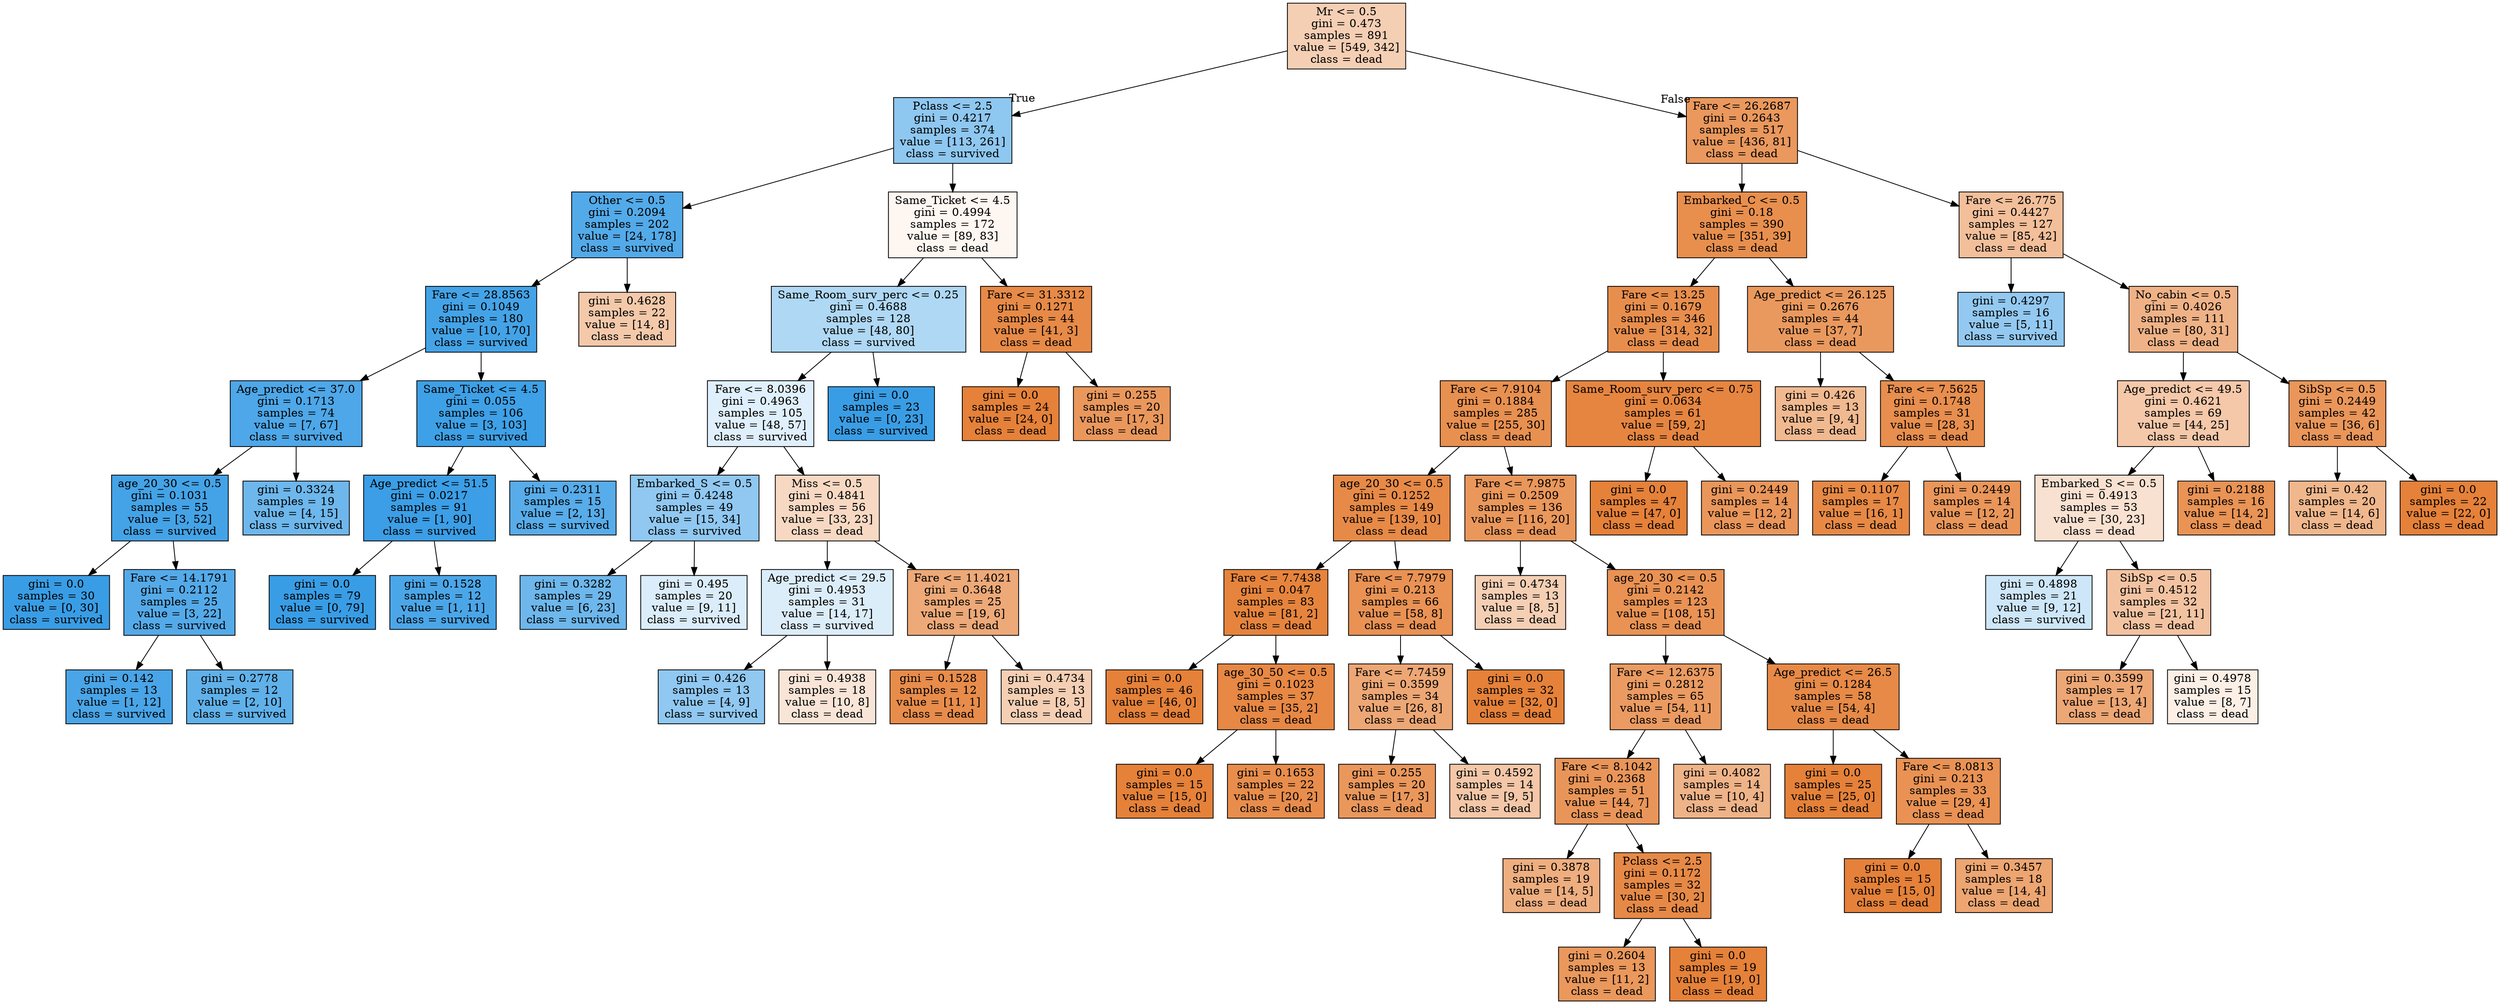 digraph Tree {
node [shape=box, style="filled", color="black"] ;
0 [label="Mr <= 0.5\ngini = 0.473\nsamples = 891\nvalue = [549, 342]\nclass = dead", fillcolor="#e5813960"] ;
1 [label="Pclass <= 2.5\ngini = 0.4217\nsamples = 374\nvalue = [113, 261]\nclass = survived", fillcolor="#399de591"] ;
0 -> 1 [labeldistance=2.5, labelangle=45, headlabel="True"] ;
2 [label="Other <= 0.5\ngini = 0.2094\nsamples = 202\nvalue = [24, 178]\nclass = survived", fillcolor="#399de5dd"] ;
1 -> 2 ;
3 [label="Fare <= 28.8563\ngini = 0.1049\nsamples = 180\nvalue = [10, 170]\nclass = survived", fillcolor="#399de5f0"] ;
2 -> 3 ;
4 [label="Age_predict <= 37.0\ngini = 0.1713\nsamples = 74\nvalue = [7, 67]\nclass = survived", fillcolor="#399de5e4"] ;
3 -> 4 ;
5 [label="age_20_30 <= 0.5\ngini = 0.1031\nsamples = 55\nvalue = [3, 52]\nclass = survived", fillcolor="#399de5f0"] ;
4 -> 5 ;
6 [label="gini = 0.0\nsamples = 30\nvalue = [0, 30]\nclass = survived", fillcolor="#399de5ff"] ;
5 -> 6 ;
7 [label="Fare <= 14.1791\ngini = 0.2112\nsamples = 25\nvalue = [3, 22]\nclass = survived", fillcolor="#399de5dc"] ;
5 -> 7 ;
8 [label="gini = 0.142\nsamples = 13\nvalue = [1, 12]\nclass = survived", fillcolor="#399de5ea"] ;
7 -> 8 ;
9 [label="gini = 0.2778\nsamples = 12\nvalue = [2, 10]\nclass = survived", fillcolor="#399de5cc"] ;
7 -> 9 ;
10 [label="gini = 0.3324\nsamples = 19\nvalue = [4, 15]\nclass = survived", fillcolor="#399de5bb"] ;
4 -> 10 ;
11 [label="Same_Ticket <= 4.5\ngini = 0.055\nsamples = 106\nvalue = [3, 103]\nclass = survived", fillcolor="#399de5f8"] ;
3 -> 11 ;
12 [label="Age_predict <= 51.5\ngini = 0.0217\nsamples = 91\nvalue = [1, 90]\nclass = survived", fillcolor="#399de5fc"] ;
11 -> 12 ;
13 [label="gini = 0.0\nsamples = 79\nvalue = [0, 79]\nclass = survived", fillcolor="#399de5ff"] ;
12 -> 13 ;
14 [label="gini = 0.1528\nsamples = 12\nvalue = [1, 11]\nclass = survived", fillcolor="#399de5e8"] ;
12 -> 14 ;
15 [label="gini = 0.2311\nsamples = 15\nvalue = [2, 13]\nclass = survived", fillcolor="#399de5d8"] ;
11 -> 15 ;
16 [label="gini = 0.4628\nsamples = 22\nvalue = [14, 8]\nclass = dead", fillcolor="#e581396d"] ;
2 -> 16 ;
17 [label="Same_Ticket <= 4.5\ngini = 0.4994\nsamples = 172\nvalue = [89, 83]\nclass = dead", fillcolor="#e5813911"] ;
1 -> 17 ;
18 [label="Same_Room_surv_perc <= 0.25\ngini = 0.4688\nsamples = 128\nvalue = [48, 80]\nclass = survived", fillcolor="#399de566"] ;
17 -> 18 ;
19 [label="Fare <= 8.0396\ngini = 0.4963\nsamples = 105\nvalue = [48, 57]\nclass = survived", fillcolor="#399de528"] ;
18 -> 19 ;
20 [label="Embarked_S <= 0.5\ngini = 0.4248\nsamples = 49\nvalue = [15, 34]\nclass = survived", fillcolor="#399de58e"] ;
19 -> 20 ;
21 [label="gini = 0.3282\nsamples = 29\nvalue = [6, 23]\nclass = survived", fillcolor="#399de5bc"] ;
20 -> 21 ;
22 [label="gini = 0.495\nsamples = 20\nvalue = [9, 11]\nclass = survived", fillcolor="#399de52e"] ;
20 -> 22 ;
23 [label="Miss <= 0.5\ngini = 0.4841\nsamples = 56\nvalue = [33, 23]\nclass = dead", fillcolor="#e581394d"] ;
19 -> 23 ;
24 [label="Age_predict <= 29.5\ngini = 0.4953\nsamples = 31\nvalue = [14, 17]\nclass = survived", fillcolor="#399de52d"] ;
23 -> 24 ;
25 [label="gini = 0.426\nsamples = 13\nvalue = [4, 9]\nclass = survived", fillcolor="#399de58e"] ;
24 -> 25 ;
26 [label="gini = 0.4938\nsamples = 18\nvalue = [10, 8]\nclass = dead", fillcolor="#e5813933"] ;
24 -> 26 ;
27 [label="Fare <= 11.4021\ngini = 0.3648\nsamples = 25\nvalue = [19, 6]\nclass = dead", fillcolor="#e58139ae"] ;
23 -> 27 ;
28 [label="gini = 0.1528\nsamples = 12\nvalue = [11, 1]\nclass = dead", fillcolor="#e58139e8"] ;
27 -> 28 ;
29 [label="gini = 0.4734\nsamples = 13\nvalue = [8, 5]\nclass = dead", fillcolor="#e5813960"] ;
27 -> 29 ;
30 [label="gini = 0.0\nsamples = 23\nvalue = [0, 23]\nclass = survived", fillcolor="#399de5ff"] ;
18 -> 30 ;
31 [label="Fare <= 31.3312\ngini = 0.1271\nsamples = 44\nvalue = [41, 3]\nclass = dead", fillcolor="#e58139ec"] ;
17 -> 31 ;
32 [label="gini = 0.0\nsamples = 24\nvalue = [24, 0]\nclass = dead", fillcolor="#e58139ff"] ;
31 -> 32 ;
33 [label="gini = 0.255\nsamples = 20\nvalue = [17, 3]\nclass = dead", fillcolor="#e58139d2"] ;
31 -> 33 ;
34 [label="Fare <= 26.2687\ngini = 0.2643\nsamples = 517\nvalue = [436, 81]\nclass = dead", fillcolor="#e58139d0"] ;
0 -> 34 [labeldistance=2.5, labelangle=-45, headlabel="False"] ;
35 [label="Embarked_C <= 0.5\ngini = 0.18\nsamples = 390\nvalue = [351, 39]\nclass = dead", fillcolor="#e58139e3"] ;
34 -> 35 ;
36 [label="Fare <= 13.25\ngini = 0.1679\nsamples = 346\nvalue = [314, 32]\nclass = dead", fillcolor="#e58139e5"] ;
35 -> 36 ;
37 [label="Fare <= 7.9104\ngini = 0.1884\nsamples = 285\nvalue = [255, 30]\nclass = dead", fillcolor="#e58139e1"] ;
36 -> 37 ;
38 [label="age_20_30 <= 0.5\ngini = 0.1252\nsamples = 149\nvalue = [139, 10]\nclass = dead", fillcolor="#e58139ed"] ;
37 -> 38 ;
39 [label="Fare <= 7.7438\ngini = 0.047\nsamples = 83\nvalue = [81, 2]\nclass = dead", fillcolor="#e58139f9"] ;
38 -> 39 ;
40 [label="gini = 0.0\nsamples = 46\nvalue = [46, 0]\nclass = dead", fillcolor="#e58139ff"] ;
39 -> 40 ;
41 [label="age_30_50 <= 0.5\ngini = 0.1023\nsamples = 37\nvalue = [35, 2]\nclass = dead", fillcolor="#e58139f0"] ;
39 -> 41 ;
42 [label="gini = 0.0\nsamples = 15\nvalue = [15, 0]\nclass = dead", fillcolor="#e58139ff"] ;
41 -> 42 ;
43 [label="gini = 0.1653\nsamples = 22\nvalue = [20, 2]\nclass = dead", fillcolor="#e58139e6"] ;
41 -> 43 ;
44 [label="Fare <= 7.7979\ngini = 0.213\nsamples = 66\nvalue = [58, 8]\nclass = dead", fillcolor="#e58139dc"] ;
38 -> 44 ;
45 [label="Fare <= 7.7459\ngini = 0.3599\nsamples = 34\nvalue = [26, 8]\nclass = dead", fillcolor="#e58139b1"] ;
44 -> 45 ;
46 [label="gini = 0.255\nsamples = 20\nvalue = [17, 3]\nclass = dead", fillcolor="#e58139d2"] ;
45 -> 46 ;
47 [label="gini = 0.4592\nsamples = 14\nvalue = [9, 5]\nclass = dead", fillcolor="#e5813971"] ;
45 -> 47 ;
48 [label="gini = 0.0\nsamples = 32\nvalue = [32, 0]\nclass = dead", fillcolor="#e58139ff"] ;
44 -> 48 ;
49 [label="Fare <= 7.9875\ngini = 0.2509\nsamples = 136\nvalue = [116, 20]\nclass = dead", fillcolor="#e58139d3"] ;
37 -> 49 ;
50 [label="gini = 0.4734\nsamples = 13\nvalue = [8, 5]\nclass = dead", fillcolor="#e5813960"] ;
49 -> 50 ;
51 [label="age_20_30 <= 0.5\ngini = 0.2142\nsamples = 123\nvalue = [108, 15]\nclass = dead", fillcolor="#e58139dc"] ;
49 -> 51 ;
52 [label="Fare <= 12.6375\ngini = 0.2812\nsamples = 65\nvalue = [54, 11]\nclass = dead", fillcolor="#e58139cb"] ;
51 -> 52 ;
53 [label="Fare <= 8.1042\ngini = 0.2368\nsamples = 51\nvalue = [44, 7]\nclass = dead", fillcolor="#e58139d6"] ;
52 -> 53 ;
54 [label="gini = 0.3878\nsamples = 19\nvalue = [14, 5]\nclass = dead", fillcolor="#e58139a4"] ;
53 -> 54 ;
55 [label="Pclass <= 2.5\ngini = 0.1172\nsamples = 32\nvalue = [30, 2]\nclass = dead", fillcolor="#e58139ee"] ;
53 -> 55 ;
56 [label="gini = 0.2604\nsamples = 13\nvalue = [11, 2]\nclass = dead", fillcolor="#e58139d1"] ;
55 -> 56 ;
57 [label="gini = 0.0\nsamples = 19\nvalue = [19, 0]\nclass = dead", fillcolor="#e58139ff"] ;
55 -> 57 ;
58 [label="gini = 0.4082\nsamples = 14\nvalue = [10, 4]\nclass = dead", fillcolor="#e5813999"] ;
52 -> 58 ;
59 [label="Age_predict <= 26.5\ngini = 0.1284\nsamples = 58\nvalue = [54, 4]\nclass = dead", fillcolor="#e58139ec"] ;
51 -> 59 ;
60 [label="gini = 0.0\nsamples = 25\nvalue = [25, 0]\nclass = dead", fillcolor="#e58139ff"] ;
59 -> 60 ;
61 [label="Fare <= 8.0813\ngini = 0.213\nsamples = 33\nvalue = [29, 4]\nclass = dead", fillcolor="#e58139dc"] ;
59 -> 61 ;
62 [label="gini = 0.0\nsamples = 15\nvalue = [15, 0]\nclass = dead", fillcolor="#e58139ff"] ;
61 -> 62 ;
63 [label="gini = 0.3457\nsamples = 18\nvalue = [14, 4]\nclass = dead", fillcolor="#e58139b6"] ;
61 -> 63 ;
64 [label="Same_Room_surv_perc <= 0.75\ngini = 0.0634\nsamples = 61\nvalue = [59, 2]\nclass = dead", fillcolor="#e58139f6"] ;
36 -> 64 ;
65 [label="gini = 0.0\nsamples = 47\nvalue = [47, 0]\nclass = dead", fillcolor="#e58139ff"] ;
64 -> 65 ;
66 [label="gini = 0.2449\nsamples = 14\nvalue = [12, 2]\nclass = dead", fillcolor="#e58139d4"] ;
64 -> 66 ;
67 [label="Age_predict <= 26.125\ngini = 0.2676\nsamples = 44\nvalue = [37, 7]\nclass = dead", fillcolor="#e58139cf"] ;
35 -> 67 ;
68 [label="gini = 0.426\nsamples = 13\nvalue = [9, 4]\nclass = dead", fillcolor="#e581398e"] ;
67 -> 68 ;
69 [label="Fare <= 7.5625\ngini = 0.1748\nsamples = 31\nvalue = [28, 3]\nclass = dead", fillcolor="#e58139e4"] ;
67 -> 69 ;
70 [label="gini = 0.1107\nsamples = 17\nvalue = [16, 1]\nclass = dead", fillcolor="#e58139ef"] ;
69 -> 70 ;
71 [label="gini = 0.2449\nsamples = 14\nvalue = [12, 2]\nclass = dead", fillcolor="#e58139d4"] ;
69 -> 71 ;
72 [label="Fare <= 26.775\ngini = 0.4427\nsamples = 127\nvalue = [85, 42]\nclass = dead", fillcolor="#e5813981"] ;
34 -> 72 ;
73 [label="gini = 0.4297\nsamples = 16\nvalue = [5, 11]\nclass = survived", fillcolor="#399de58b"] ;
72 -> 73 ;
74 [label="No_cabin <= 0.5\ngini = 0.4026\nsamples = 111\nvalue = [80, 31]\nclass = dead", fillcolor="#e581399c"] ;
72 -> 74 ;
75 [label="Age_predict <= 49.5\ngini = 0.4621\nsamples = 69\nvalue = [44, 25]\nclass = dead", fillcolor="#e581396e"] ;
74 -> 75 ;
76 [label="Embarked_S <= 0.5\ngini = 0.4913\nsamples = 53\nvalue = [30, 23]\nclass = dead", fillcolor="#e581393b"] ;
75 -> 76 ;
77 [label="gini = 0.4898\nsamples = 21\nvalue = [9, 12]\nclass = survived", fillcolor="#399de540"] ;
76 -> 77 ;
78 [label="SibSp <= 0.5\ngini = 0.4512\nsamples = 32\nvalue = [21, 11]\nclass = dead", fillcolor="#e5813979"] ;
76 -> 78 ;
79 [label="gini = 0.3599\nsamples = 17\nvalue = [13, 4]\nclass = dead", fillcolor="#e58139b1"] ;
78 -> 79 ;
80 [label="gini = 0.4978\nsamples = 15\nvalue = [8, 7]\nclass = dead", fillcolor="#e5813920"] ;
78 -> 80 ;
81 [label="gini = 0.2188\nsamples = 16\nvalue = [14, 2]\nclass = dead", fillcolor="#e58139db"] ;
75 -> 81 ;
82 [label="SibSp <= 0.5\ngini = 0.2449\nsamples = 42\nvalue = [36, 6]\nclass = dead", fillcolor="#e58139d4"] ;
74 -> 82 ;
83 [label="gini = 0.42\nsamples = 20\nvalue = [14, 6]\nclass = dead", fillcolor="#e5813992"] ;
82 -> 83 ;
84 [label="gini = 0.0\nsamples = 22\nvalue = [22, 0]\nclass = dead", fillcolor="#e58139ff"] ;
82 -> 84 ;
}